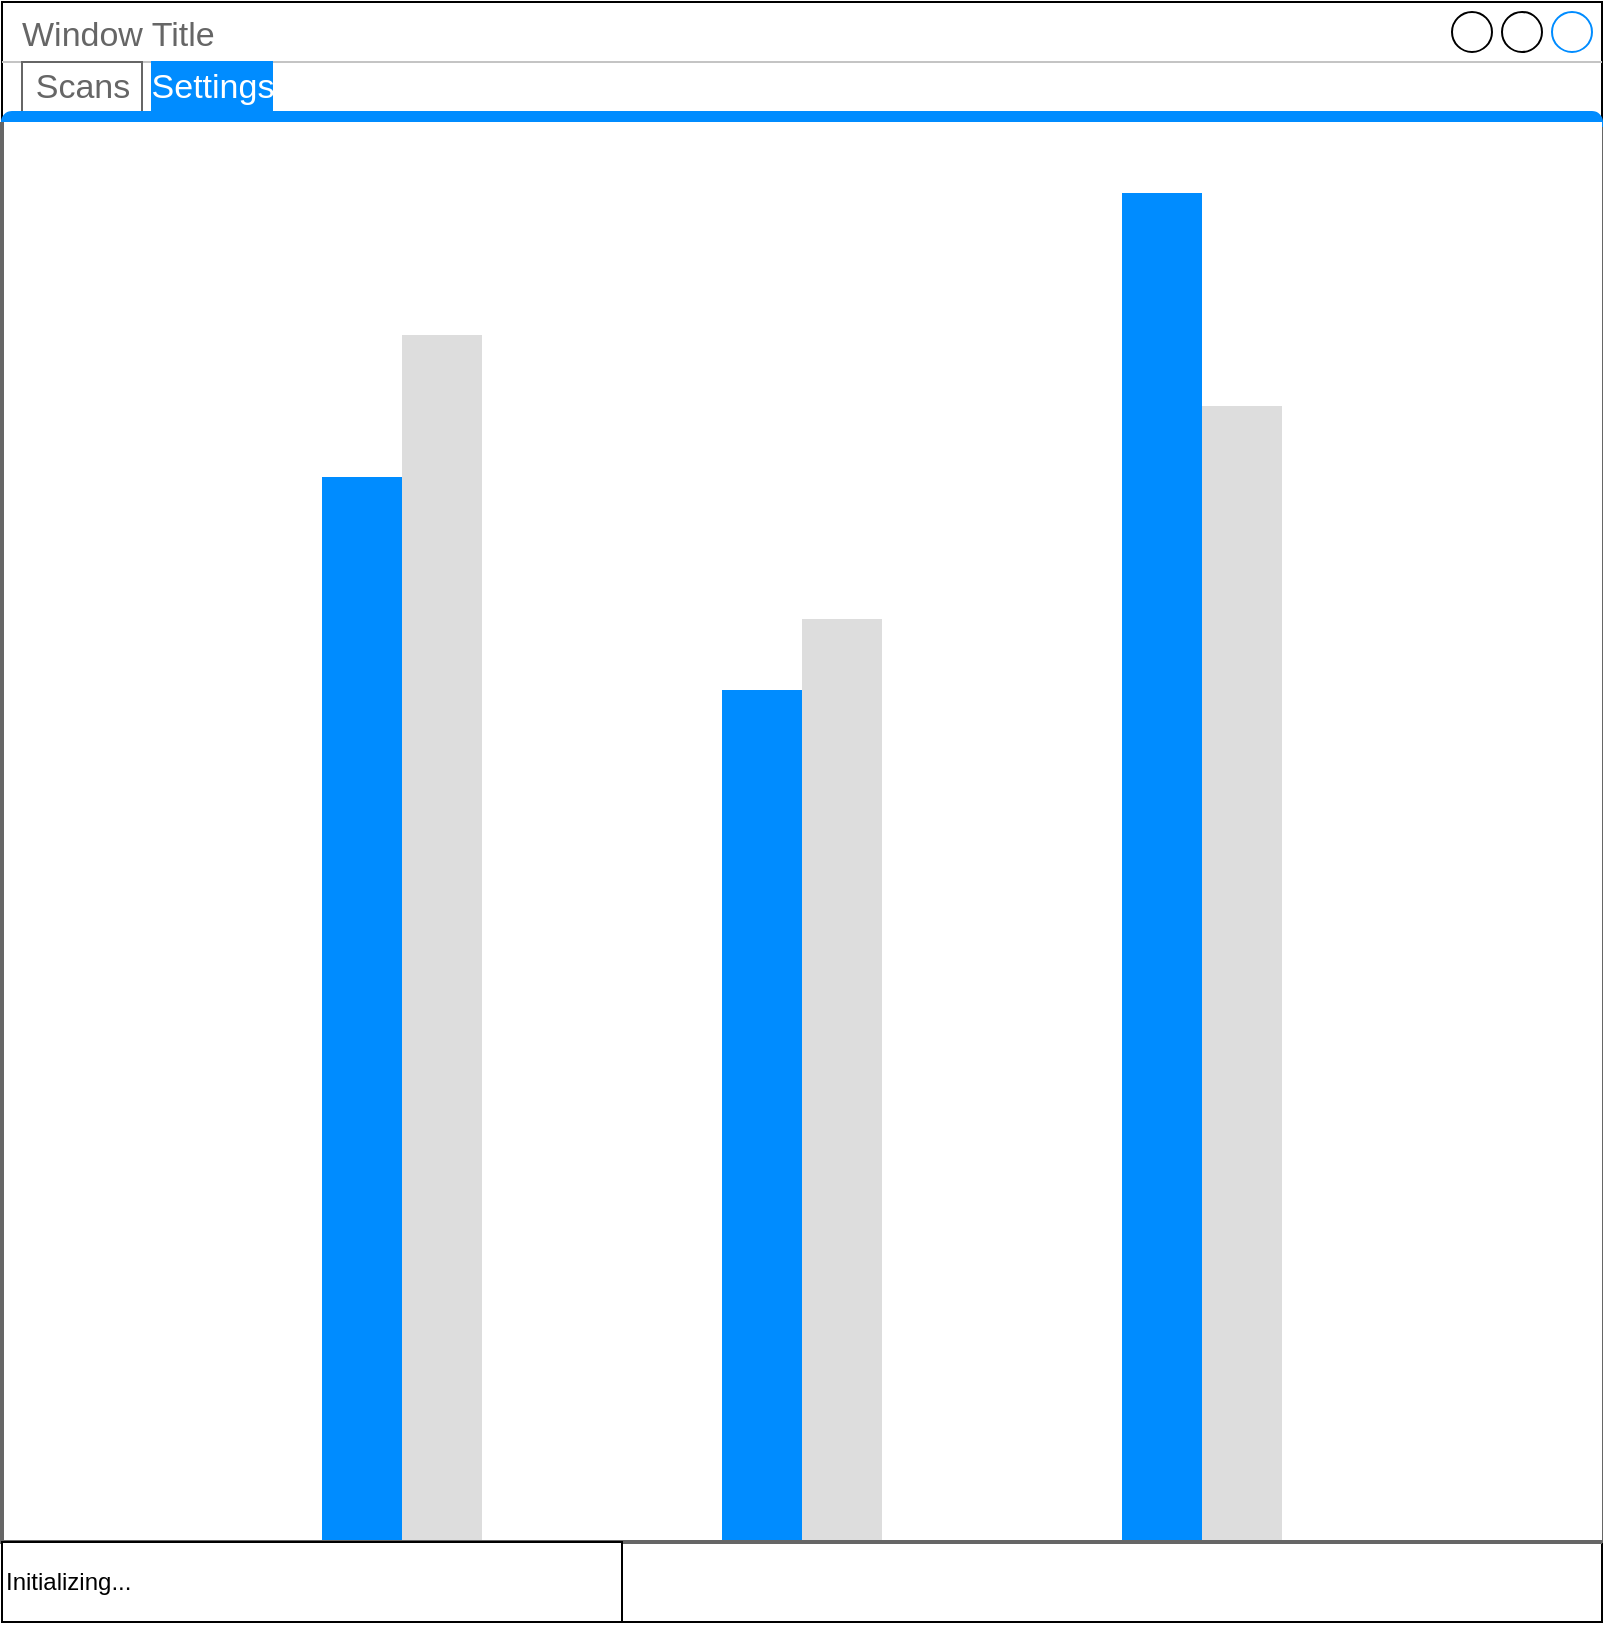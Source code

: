 <mxfile version="14.5.1" type="device" pages="2"><diagram id="ywjygrBjm_b2grwJNQke" name="Main window"><mxGraphModel dx="1102" dy="1000" grid="1" gridSize="10" guides="1" tooltips="1" connect="1" arrows="1" fold="1" page="1" pageScale="1" pageWidth="850" pageHeight="1100" math="0" shadow="0"><root><mxCell id="0"/><mxCell id="1" parent="0"/><mxCell id="sR33POJ54AKJ_kDxrdFz-7" value="Window Title" style="strokeWidth=1;shadow=0;dashed=0;align=center;html=1;shape=mxgraph.mockup.containers.window;align=left;verticalAlign=top;spacingLeft=8;strokeColor2=#008cff;strokeColor3=#c4c4c4;fontColor=#666666;mainText=;fontSize=17;labelBackgroundColor=none;" vertex="1" parent="1"><mxGeometry x="40" y="40" width="800" height="810" as="geometry"/></mxCell><mxCell id="sR33POJ54AKJ_kDxrdFz-8" value="" style="strokeWidth=1;shadow=0;dashed=0;align=center;html=1;shape=mxgraph.mockup.containers.marginRect2;rectMarginTop=32;strokeColor=#666666;gradientColor=none;" vertex="1" parent="1"><mxGeometry x="40" y="70" width="800" height="740" as="geometry"/></mxCell><mxCell id="sR33POJ54AKJ_kDxrdFz-9" value="Scans" style="strokeColor=inherit;fillColor=inherit;gradientColor=inherit;strokeWidth=1;shadow=0;dashed=0;align=center;html=1;shape=mxgraph.mockup.containers.rrect;rSize=0;fontSize=17;fontColor=#666666;gradientColor=none;" vertex="1" parent="sR33POJ54AKJ_kDxrdFz-8"><mxGeometry width="60" height="25" relative="1" as="geometry"><mxPoint x="10" as="offset"/></mxGeometry></mxCell><mxCell id="sR33POJ54AKJ_kDxrdFz-10" value="Settings" style="strokeWidth=1;shadow=0;dashed=0;align=center;html=1;shape=mxgraph.mockup.containers.rrect;rSize=0;fontSize=17;fontColor=#ffffff;strokeColor=#008cff;fillColor=#008cff;" vertex="1" parent="sR33POJ54AKJ_kDxrdFz-8"><mxGeometry width="60" height="25" relative="1" as="geometry"><mxPoint x="75" as="offset"/></mxGeometry></mxCell><mxCell id="sR33POJ54AKJ_kDxrdFz-12" value="" style="strokeWidth=1;shadow=0;dashed=0;align=center;html=1;shape=mxgraph.mockup.containers.topButton;rSize=5;strokeColor=#008cff;fillColor=#008cff;gradientColor=none;resizeWidth=1;movable=0;deletable=1;" vertex="1" parent="sR33POJ54AKJ_kDxrdFz-8"><mxGeometry width="800" height="7" relative="1" as="geometry"><mxPoint y="25" as="offset"/></mxGeometry></mxCell><mxCell id="sR33POJ54AKJ_kDxrdFz-14" value="" style="verticalLabelPosition=bottom;shadow=0;dashed=0;align=center;html=1;verticalAlign=top;strokeWidth=1;shape=mxgraph.mockup.graphics.columnChart;strokeColor=none;strokeColor2=none;strokeColor3=#666666;fillColor2=#008cff;fillColor3=#dddddd;" vertex="1" parent="sR33POJ54AKJ_kDxrdFz-8"><mxGeometry y="30" width="800" height="710" as="geometry"/></mxCell><mxCell id="sR33POJ54AKJ_kDxrdFz-13" value="Initializing..." style="rounded=0;whiteSpace=wrap;html=1;align=left;" vertex="1" parent="1"><mxGeometry x="40" y="810" width="310" height="40" as="geometry"/></mxCell></root></mxGraphModel></diagram><diagram id="_G51sNS9ijln5sQOQrEM" name="Settings"><mxGraphModel dx="1102" dy="1000" grid="1" gridSize="10" guides="1" tooltips="1" connect="1" arrows="1" fold="1" page="1" pageScale="1" pageWidth="850" pageHeight="1100" math="0" shadow="0"><root><mxCell id="GYhgHc8enXRAd5Bm9iOT-0"/><mxCell id="GYhgHc8enXRAd5Bm9iOT-1" parent="GYhgHc8enXRAd5Bm9iOT-0"/><mxCell id="GYhgHc8enXRAd5Bm9iOT-2" value="" style="shape=mxgraph.mockup.containers.marginRect;rectMarginTop=10;strokeColor=#666666;strokeWidth=1;dashed=0;rounded=1;arcSize=5;recursiveResize=0;" vertex="1" parent="GYhgHc8enXRAd5Bm9iOT-1"><mxGeometry x="20" y="150" width="370" height="200" as="geometry"/></mxCell><mxCell id="GYhgHc8enXRAd5Bm9iOT-3" value="Devices" style="shape=rect;strokeColor=none;fillColor=#008cff;strokeWidth=1;dashed=0;rounded=1;arcSize=20;fontColor=#ffffff;fontSize=17;spacing=2;spacingTop=-2;align=left;autosize=1;spacingLeft=4;resizeWidth=0;resizeHeight=0;perimeter=none;" vertex="1" parent="GYhgHc8enXRAd5Bm9iOT-2"><mxGeometry x="5" width="80" height="30" as="geometry"/></mxCell><mxCell id="GYhgHc8enXRAd5Bm9iOT-4" value="" style="strokeWidth=1;shadow=0;dashed=0;align=center;html=1;shape=mxgraph.mockup.forms.rrect;rSize=0;strokeColor=#999999;fillColor=#ffffff;recursiveResize=0;" vertex="1" parent="GYhgHc8enXRAd5Bm9iOT-2"><mxGeometry y="50" width="370" height="120" as="geometry"/></mxCell><mxCell id="GYhgHc8enXRAd5Bm9iOT-5" value="Device 1" style="shape=ellipse;rSize=0;fillColor=#eeeeee;strokeColor=#999999;gradientColor=#cccccc;html=1;align=left;spacingLeft=4;fontSize=17;fontColor=#666666;labelPosition=right;" vertex="1" parent="GYhgHc8enXRAd5Bm9iOT-4"><mxGeometry x="8" y="7.5" width="15" height="15" as="geometry"/></mxCell><mxCell id="GYhgHc8enXRAd5Bm9iOT-6" value="Device 2" style="shape=ellipse;rSize=0;fillColor=#eeeeee;strokeColor=#999999;gradientColor=#cccccc;html=1;align=left;spacingLeft=4;fontSize=17;fontColor=#666666;labelPosition=right;" vertex="1" parent="GYhgHc8enXRAd5Bm9iOT-4"><mxGeometry x="8" y="37.5" width="15" height="15" as="geometry"/></mxCell><mxCell id="GYhgHc8enXRAd5Bm9iOT-7" value="Device 3" style="shape=ellipse;rSize=0;fillColor=#aaaaaa;strokeColor=#444444;gradientColor=#666666;html=1;align=left;spacingLeft=4;fontSize=17;fontColor=#008cff;labelPosition=right;" vertex="1" parent="GYhgHc8enXRAd5Bm9iOT-4"><mxGeometry x="8" y="67.5" width="15" height="15" as="geometry"/></mxCell><mxCell id="GYhgHc8enXRAd5Bm9iOT-8" value="" style="shape=ellipse;fillColor=#444444;strokeColor=none;html=1;" vertex="1" parent="GYhgHc8enXRAd5Bm9iOT-7"><mxGeometry x="3" y="3" width="9" height="9" as="geometry"/></mxCell><mxCell id="GYhgHc8enXRAd5Bm9iOT-9" value="Device 4" style="shape=ellipse;rSize=0;fillColor=#eeeeee;strokeColor=#999999;gradientColor=#cccccc;html=1;align=left;spacingLeft=4;fontSize=17;fontColor=#666666;labelPosition=right;" vertex="1" parent="GYhgHc8enXRAd5Bm9iOT-4"><mxGeometry x="8" y="97.5" width="15" height="15" as="geometry"/></mxCell><mxCell id="GYhgHc8enXRAd5Bm9iOT-14" value="&lt;table cellpadding=&quot;0&quot; cellspacing=&quot;0&quot; style=&quot;width:100%;height:100%;&quot;&gt;&lt;tr&gt;&lt;td style=&quot;width:85%&quot;&gt;100&lt;/td&gt;&lt;td style=&quot;width:15%&quot;&gt;&lt;/td&gt;&lt;/tr&gt;&lt;/table&gt;" style="strokeWidth=1;shadow=0;dashed=0;align=center;html=1;shape=mxgraph.mockup.forms.spinner;strokeColor=#999999;spinLayout=right;spinStyle=normal;adjStyle=triangle;fillColor=#aaddff;fontSize=17;fontColor=#666666;mainText=;html=1;overflow=fill;" vertex="1" parent="GYhgHc8enXRAd5Bm9iOT-1"><mxGeometry x="110" y="20" width="110" height="20" as="geometry"/></mxCell><mxCell id="GYhgHc8enXRAd5Bm9iOT-16" value="Scan" style="text;html=1;strokeColor=none;fillColor=none;align=left;verticalAlign=middle;whiteSpace=wrap;rounded=0;" vertex="1" parent="GYhgHc8enXRAd5Bm9iOT-1"><mxGeometry x="20" y="20" width="60" height="20" as="geometry"/></mxCell><mxCell id="GYhgHc8enXRAd5Bm9iOT-17" value="&lt;table cellpadding=&quot;0&quot; cellspacing=&quot;0&quot; style=&quot;width:100%;height:100%;&quot;&gt;&lt;tr&gt;&lt;td style=&quot;width:85%&quot;&gt;100&lt;/td&gt;&lt;td style=&quot;width:15%&quot;&gt;&lt;/td&gt;&lt;/tr&gt;&lt;/table&gt;" style="strokeWidth=1;shadow=0;dashed=0;align=center;html=1;shape=mxgraph.mockup.forms.spinner;strokeColor=#999999;spinLayout=right;spinStyle=normal;adjStyle=triangle;fillColor=#aaddff;fontSize=17;fontColor=#666666;mainText=;html=1;overflow=fill;" vertex="1" parent="GYhgHc8enXRAd5Bm9iOT-1"><mxGeometry x="260" y="20" width="110" height="20" as="geometry"/></mxCell><mxCell id="GYhgHc8enXRAd5Bm9iOT-18" value="Dwell (ms)" style="text;html=1;strokeColor=none;fillColor=none;align=center;verticalAlign=middle;whiteSpace=wrap;rounded=0;" vertex="1" parent="GYhgHc8enXRAd5Bm9iOT-1"><mxGeometry x="10" y="60" width="70" height="20" as="geometry"/></mxCell><mxCell id="GYhgHc8enXRAd5Bm9iOT-19" value="16" style="rounded=0;whiteSpace=wrap;html=1;align=left;" vertex="1" parent="GYhgHc8enXRAd5Bm9iOT-1"><mxGeometry x="110" y="60" width="90" height="20" as="geometry"/></mxCell><mxCell id="GYhgHc8enXRAd5Bm9iOT-20" value="&lt;h1&gt;Device 3 features&lt;/h1&gt;&lt;p&gt;Range (MHz) XXX: YYY&lt;br&gt;Gap (MHz): XXX: YYY&lt;br&gt;Sample Rate()samples/sec: XXX&lt;br&gt;Bandwidth (???): XXX&lt;/p&gt;" style="text;html=1;strokeColor=none;fillColor=none;spacing=5;spacingTop=-20;whiteSpace=wrap;overflow=hidden;rounded=0;align=left;" vertex="1" parent="GYhgHc8enXRAd5Bm9iOT-1"><mxGeometry x="20" y="350" width="320" height="120" as="geometry"/></mxCell></root></mxGraphModel></diagram></mxfile>